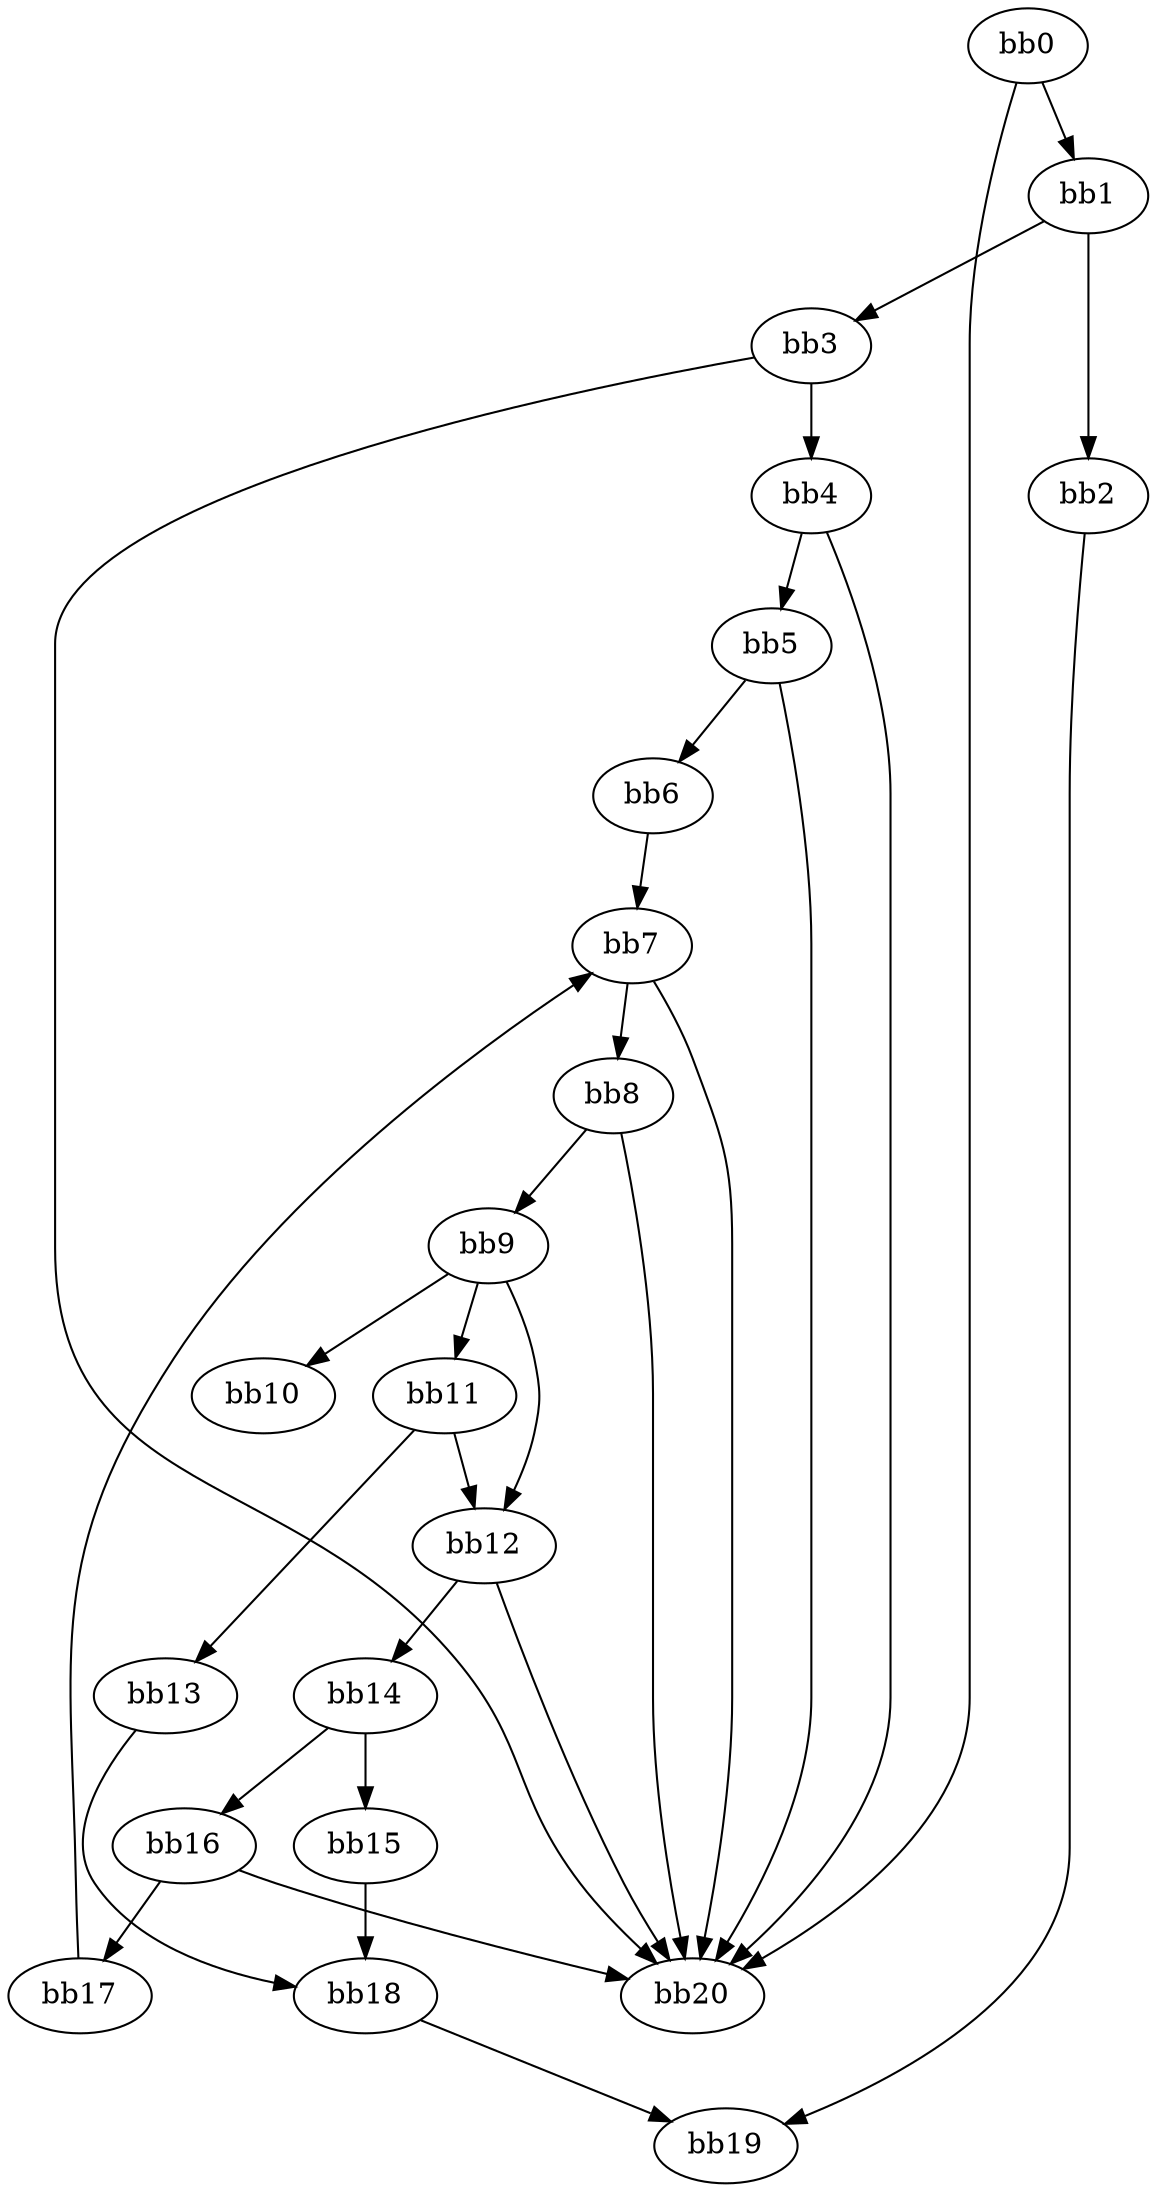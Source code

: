 digraph {
    0 [ label = "bb0\l" ]
    1 [ label = "bb1\l" ]
    2 [ label = "bb2\l" ]
    3 [ label = "bb3\l" ]
    4 [ label = "bb4\l" ]
    5 [ label = "bb5\l" ]
    6 [ label = "bb6\l" ]
    7 [ label = "bb7\l" ]
    8 [ label = "bb8\l" ]
    9 [ label = "bb9\l" ]
    10 [ label = "bb10\l" ]
    11 [ label = "bb11\l" ]
    12 [ label = "bb12\l" ]
    13 [ label = "bb13\l" ]
    14 [ label = "bb14\l" ]
    15 [ label = "bb15\l" ]
    16 [ label = "bb16\l" ]
    17 [ label = "bb17\l" ]
    18 [ label = "bb18\l" ]
    19 [ label = "bb19\l" ]
    20 [ label = "bb20\l" ]
    0 -> 1 [ ]
    0 -> 20 [ ]
    1 -> 2 [ ]
    1 -> 3 [ ]
    2 -> 19 [ ]
    3 -> 4 [ ]
    3 -> 20 [ ]
    4 -> 5 [ ]
    4 -> 20 [ ]
    5 -> 6 [ ]
    5 -> 20 [ ]
    6 -> 7 [ ]
    7 -> 8 [ ]
    7 -> 20 [ ]
    8 -> 9 [ ]
    8 -> 20 [ ]
    9 -> 10 [ ]
    9 -> 11 [ ]
    9 -> 12 [ ]
    11 -> 12 [ ]
    11 -> 13 [ ]
    12 -> 14 [ ]
    12 -> 20 [ ]
    13 -> 18 [ ]
    14 -> 15 [ ]
    14 -> 16 [ ]
    15 -> 18 [ ]
    16 -> 17 [ ]
    16 -> 20 [ ]
    17 -> 7 [ ]
    18 -> 19 [ ]
}

